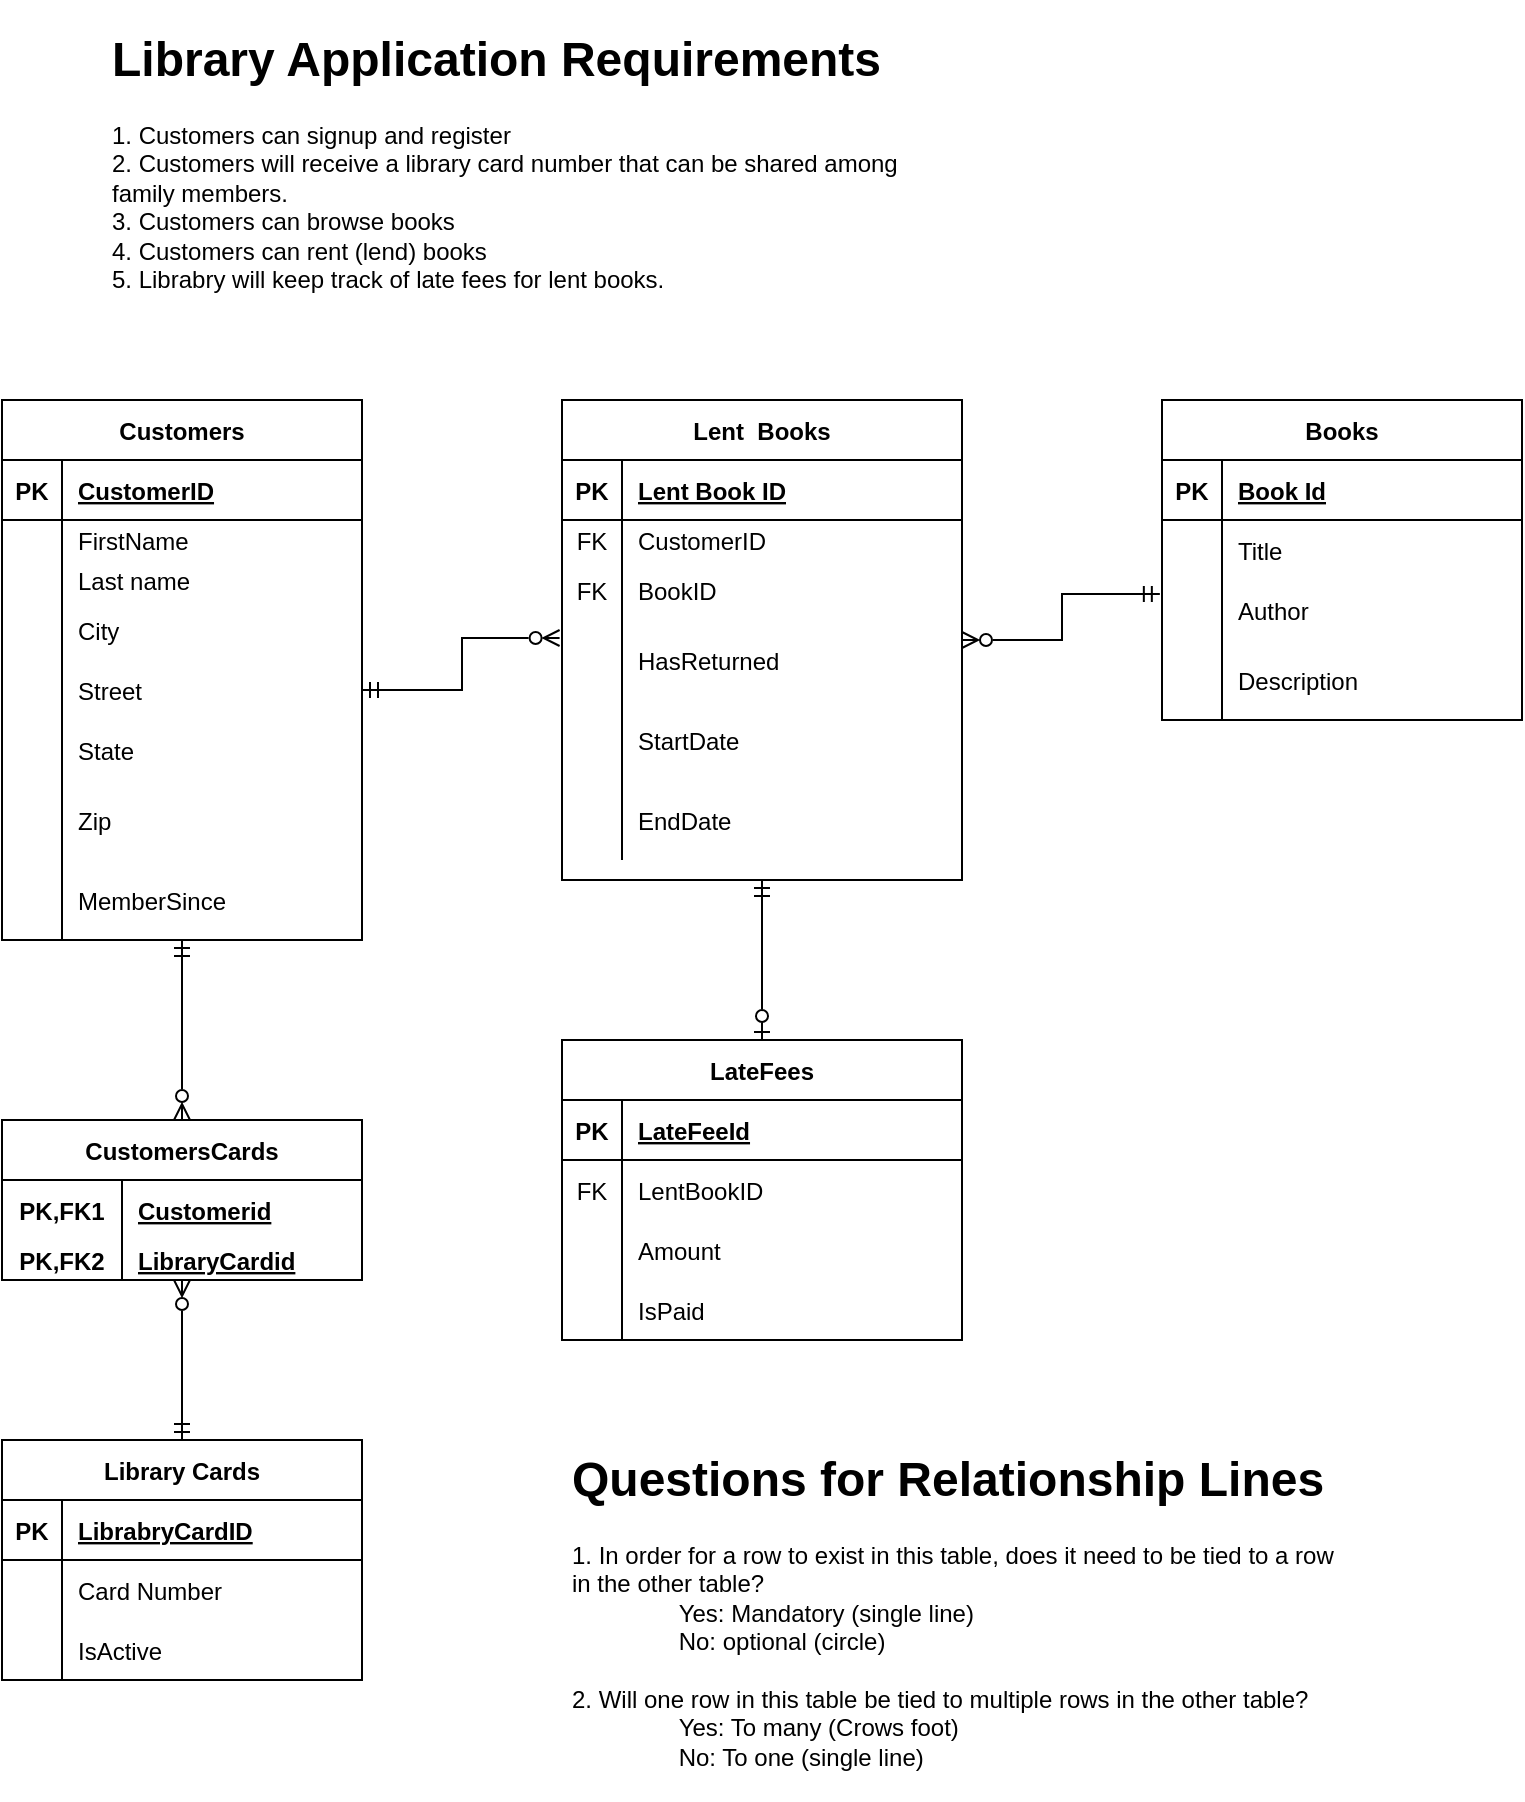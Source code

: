 <mxfile version="20.4.0" type="device"><diagram id="Q2o5EkfF0NHbgXjk_Z0c" name="Page-1"><mxGraphModel dx="831" dy="1072" grid="1" gridSize="10" guides="1" tooltips="1" connect="1" arrows="1" fold="1" page="1" pageScale="1" pageWidth="850" pageHeight="1100" math="0" shadow="0"><root><mxCell id="0"/><mxCell id="1" parent="0"/><mxCell id="Ob2yUjTgdIxJIHNdx3Nv-2" value="&lt;h1&gt;Library Application Requirements&lt;/h1&gt;&lt;div&gt;1. Customers can signup and register&lt;/div&gt;&lt;div&gt;2. Customers will receive a library card number that can be shared among family members.&lt;/div&gt;&lt;div&gt;3. Customers can browse books&lt;/div&gt;&lt;div&gt;4. Customers can rent (lend) books&lt;/div&gt;&lt;div&gt;5. Librabry will keep track of late fees for lent books.&amp;nbsp;&lt;/div&gt;&lt;div&gt;&lt;br&gt;&lt;/div&gt;" style="text;html=1;strokeColor=none;fillColor=none;spacing=5;spacingTop=-20;whiteSpace=wrap;overflow=hidden;rounded=0;" vertex="1" parent="1"><mxGeometry x="90" y="10" width="419" height="140" as="geometry"/></mxCell><mxCell id="Ob2yUjTgdIxJIHNdx3Nv-9" value="Customers" style="shape=table;startSize=30;container=1;collapsible=1;childLayout=tableLayout;fixedRows=1;rowLines=0;fontStyle=1;align=center;resizeLast=1;strokeWidth=1;perimeterSpacing=1;strokeColor=default;" vertex="1" parent="1"><mxGeometry x="40" y="200" width="180" height="270" as="geometry"/></mxCell><mxCell id="Ob2yUjTgdIxJIHNdx3Nv-10" value="" style="shape=tableRow;horizontal=0;startSize=0;swimlaneHead=0;swimlaneBody=0;fillColor=none;collapsible=0;dropTarget=0;points=[[0,0.5],[1,0.5]];portConstraint=eastwest;top=0;left=0;right=0;bottom=1;" vertex="1" parent="Ob2yUjTgdIxJIHNdx3Nv-9"><mxGeometry y="30" width="180" height="30" as="geometry"/></mxCell><mxCell id="Ob2yUjTgdIxJIHNdx3Nv-11" value="PK" style="shape=partialRectangle;connectable=0;fillColor=none;top=0;left=0;bottom=0;right=0;fontStyle=1;overflow=hidden;" vertex="1" parent="Ob2yUjTgdIxJIHNdx3Nv-10"><mxGeometry width="30" height="30" as="geometry"><mxRectangle width="30" height="30" as="alternateBounds"/></mxGeometry></mxCell><mxCell id="Ob2yUjTgdIxJIHNdx3Nv-12" value="CustomerID" style="shape=partialRectangle;connectable=0;fillColor=none;top=0;left=0;bottom=0;right=0;align=left;spacingLeft=6;fontStyle=5;overflow=hidden;" vertex="1" parent="Ob2yUjTgdIxJIHNdx3Nv-10"><mxGeometry x="30" width="150" height="30" as="geometry"><mxRectangle width="150" height="30" as="alternateBounds"/></mxGeometry></mxCell><mxCell id="Ob2yUjTgdIxJIHNdx3Nv-13" value="" style="shape=tableRow;horizontal=0;startSize=0;swimlaneHead=0;swimlaneBody=0;fillColor=none;collapsible=0;dropTarget=0;points=[[0,0.5],[1,0.5]];portConstraint=eastwest;top=0;left=0;right=0;bottom=0;" vertex="1" parent="Ob2yUjTgdIxJIHNdx3Nv-9"><mxGeometry y="60" width="180" height="20" as="geometry"/></mxCell><mxCell id="Ob2yUjTgdIxJIHNdx3Nv-14" value="" style="shape=partialRectangle;connectable=0;fillColor=none;top=0;left=0;bottom=0;right=0;editable=1;overflow=hidden;" vertex="1" parent="Ob2yUjTgdIxJIHNdx3Nv-13"><mxGeometry width="30" height="20" as="geometry"><mxRectangle width="30" height="20" as="alternateBounds"/></mxGeometry></mxCell><mxCell id="Ob2yUjTgdIxJIHNdx3Nv-15" value="FirstName" style="shape=partialRectangle;connectable=0;fillColor=none;top=0;left=0;bottom=0;right=0;align=left;spacingLeft=6;overflow=hidden;" vertex="1" parent="Ob2yUjTgdIxJIHNdx3Nv-13"><mxGeometry x="30" width="150" height="20" as="geometry"><mxRectangle width="150" height="20" as="alternateBounds"/></mxGeometry></mxCell><mxCell id="Ob2yUjTgdIxJIHNdx3Nv-16" value="" style="shape=tableRow;horizontal=0;startSize=0;swimlaneHead=0;swimlaneBody=0;fillColor=none;collapsible=0;dropTarget=0;points=[[0,0.5],[1,0.5]];portConstraint=eastwest;top=0;left=0;right=0;bottom=0;" vertex="1" parent="Ob2yUjTgdIxJIHNdx3Nv-9"><mxGeometry y="80" width="180" height="20" as="geometry"/></mxCell><mxCell id="Ob2yUjTgdIxJIHNdx3Nv-17" value="" style="shape=partialRectangle;connectable=0;fillColor=none;top=0;left=0;bottom=0;right=0;editable=1;overflow=hidden;" vertex="1" parent="Ob2yUjTgdIxJIHNdx3Nv-16"><mxGeometry width="30" height="20" as="geometry"><mxRectangle width="30" height="20" as="alternateBounds"/></mxGeometry></mxCell><mxCell id="Ob2yUjTgdIxJIHNdx3Nv-18" value="Last name" style="shape=partialRectangle;connectable=0;fillColor=none;top=0;left=0;bottom=0;right=0;align=left;spacingLeft=6;overflow=hidden;" vertex="1" parent="Ob2yUjTgdIxJIHNdx3Nv-16"><mxGeometry x="30" width="150" height="20" as="geometry"><mxRectangle width="150" height="20" as="alternateBounds"/></mxGeometry></mxCell><mxCell id="Ob2yUjTgdIxJIHNdx3Nv-19" value="" style="shape=tableRow;horizontal=0;startSize=0;swimlaneHead=0;swimlaneBody=0;fillColor=none;collapsible=0;dropTarget=0;points=[[0,0.5],[1,0.5]];portConstraint=eastwest;top=0;left=0;right=0;bottom=0;" vertex="1" parent="Ob2yUjTgdIxJIHNdx3Nv-9"><mxGeometry y="100" width="180" height="30" as="geometry"/></mxCell><mxCell id="Ob2yUjTgdIxJIHNdx3Nv-20" value="" style="shape=partialRectangle;connectable=0;fillColor=none;top=0;left=0;bottom=0;right=0;editable=1;overflow=hidden;" vertex="1" parent="Ob2yUjTgdIxJIHNdx3Nv-19"><mxGeometry width="30" height="30" as="geometry"><mxRectangle width="30" height="30" as="alternateBounds"/></mxGeometry></mxCell><mxCell id="Ob2yUjTgdIxJIHNdx3Nv-21" value="City" style="shape=partialRectangle;connectable=0;fillColor=none;top=0;left=0;bottom=0;right=0;align=left;spacingLeft=6;overflow=hidden;" vertex="1" parent="Ob2yUjTgdIxJIHNdx3Nv-19"><mxGeometry x="30" width="150" height="30" as="geometry"><mxRectangle width="150" height="30" as="alternateBounds"/></mxGeometry></mxCell><mxCell id="Ob2yUjTgdIxJIHNdx3Nv-22" value="" style="shape=tableRow;horizontal=0;startSize=0;swimlaneHead=0;swimlaneBody=0;fillColor=none;collapsible=0;dropTarget=0;points=[[0,0.5],[1,0.5]];portConstraint=eastwest;top=0;left=0;right=0;bottom=0;" vertex="1" parent="Ob2yUjTgdIxJIHNdx3Nv-9"><mxGeometry y="130" width="180" height="30" as="geometry"/></mxCell><mxCell id="Ob2yUjTgdIxJIHNdx3Nv-23" value="" style="shape=partialRectangle;connectable=0;fillColor=none;top=0;left=0;bottom=0;right=0;editable=1;overflow=hidden;" vertex="1" parent="Ob2yUjTgdIxJIHNdx3Nv-22"><mxGeometry width="30" height="30" as="geometry"><mxRectangle width="30" height="30" as="alternateBounds"/></mxGeometry></mxCell><mxCell id="Ob2yUjTgdIxJIHNdx3Nv-24" value="Street" style="shape=partialRectangle;connectable=0;fillColor=none;top=0;left=0;bottom=0;right=0;align=left;spacingLeft=6;overflow=hidden;" vertex="1" parent="Ob2yUjTgdIxJIHNdx3Nv-22"><mxGeometry x="30" width="150" height="30" as="geometry"><mxRectangle width="150" height="30" as="alternateBounds"/></mxGeometry></mxCell><mxCell id="Ob2yUjTgdIxJIHNdx3Nv-25" value="" style="shape=tableRow;horizontal=0;startSize=0;swimlaneHead=0;swimlaneBody=0;fillColor=none;collapsible=0;dropTarget=0;points=[[0,0.5],[1,0.5]];portConstraint=eastwest;top=0;left=0;right=0;bottom=0;" vertex="1" parent="Ob2yUjTgdIxJIHNdx3Nv-9"><mxGeometry y="160" width="180" height="30" as="geometry"/></mxCell><mxCell id="Ob2yUjTgdIxJIHNdx3Nv-26" value="" style="shape=partialRectangle;connectable=0;fillColor=none;top=0;left=0;bottom=0;right=0;editable=1;overflow=hidden;" vertex="1" parent="Ob2yUjTgdIxJIHNdx3Nv-25"><mxGeometry width="30" height="30" as="geometry"><mxRectangle width="30" height="30" as="alternateBounds"/></mxGeometry></mxCell><mxCell id="Ob2yUjTgdIxJIHNdx3Nv-27" value="State" style="shape=partialRectangle;connectable=0;fillColor=none;top=0;left=0;bottom=0;right=0;align=left;spacingLeft=6;overflow=hidden;" vertex="1" parent="Ob2yUjTgdIxJIHNdx3Nv-25"><mxGeometry x="30" width="150" height="30" as="geometry"><mxRectangle width="150" height="30" as="alternateBounds"/></mxGeometry></mxCell><mxCell id="Ob2yUjTgdIxJIHNdx3Nv-28" value="" style="shape=tableRow;horizontal=0;startSize=0;swimlaneHead=0;swimlaneBody=0;fillColor=none;collapsible=0;dropTarget=0;points=[[0,0.5],[1,0.5]];portConstraint=eastwest;top=0;left=0;right=0;bottom=0;" vertex="1" parent="Ob2yUjTgdIxJIHNdx3Nv-9"><mxGeometry y="190" width="180" height="40" as="geometry"/></mxCell><mxCell id="Ob2yUjTgdIxJIHNdx3Nv-29" value="" style="shape=partialRectangle;connectable=0;fillColor=none;top=0;left=0;bottom=0;right=0;editable=1;overflow=hidden;" vertex="1" parent="Ob2yUjTgdIxJIHNdx3Nv-28"><mxGeometry width="30" height="40" as="geometry"><mxRectangle width="30" height="40" as="alternateBounds"/></mxGeometry></mxCell><mxCell id="Ob2yUjTgdIxJIHNdx3Nv-30" value="Zip" style="shape=partialRectangle;connectable=0;fillColor=none;top=0;left=0;bottom=0;right=0;align=left;spacingLeft=6;overflow=hidden;" vertex="1" parent="Ob2yUjTgdIxJIHNdx3Nv-28"><mxGeometry x="30" width="150" height="40" as="geometry"><mxRectangle width="150" height="40" as="alternateBounds"/></mxGeometry></mxCell><mxCell id="Ob2yUjTgdIxJIHNdx3Nv-31" value="" style="shape=tableRow;horizontal=0;startSize=0;swimlaneHead=0;swimlaneBody=0;fillColor=none;collapsible=0;dropTarget=0;points=[[0,0.5],[1,0.5]];portConstraint=eastwest;top=0;left=0;right=0;bottom=0;" vertex="1" parent="Ob2yUjTgdIxJIHNdx3Nv-9"><mxGeometry y="230" width="180" height="40" as="geometry"/></mxCell><mxCell id="Ob2yUjTgdIxJIHNdx3Nv-32" value="" style="shape=partialRectangle;connectable=0;fillColor=none;top=0;left=0;bottom=0;right=0;editable=1;overflow=hidden;" vertex="1" parent="Ob2yUjTgdIxJIHNdx3Nv-31"><mxGeometry width="30" height="40" as="geometry"><mxRectangle width="30" height="40" as="alternateBounds"/></mxGeometry></mxCell><mxCell id="Ob2yUjTgdIxJIHNdx3Nv-33" value="MemberSince" style="shape=partialRectangle;connectable=0;fillColor=none;top=0;left=0;bottom=0;right=0;align=left;spacingLeft=6;overflow=hidden;" vertex="1" parent="Ob2yUjTgdIxJIHNdx3Nv-31"><mxGeometry x="30" width="150" height="40" as="geometry"><mxRectangle width="150" height="40" as="alternateBounds"/></mxGeometry></mxCell><mxCell id="Ob2yUjTgdIxJIHNdx3Nv-34" value="Library Cards" style="shape=table;startSize=30;container=1;collapsible=1;childLayout=tableLayout;fixedRows=1;rowLines=0;fontStyle=1;align=center;resizeLast=1;" vertex="1" parent="1"><mxGeometry x="40" y="720" width="180" height="120" as="geometry"/></mxCell><mxCell id="Ob2yUjTgdIxJIHNdx3Nv-35" value="" style="shape=tableRow;horizontal=0;startSize=0;swimlaneHead=0;swimlaneBody=0;fillColor=none;collapsible=0;dropTarget=0;points=[[0,0.5],[1,0.5]];portConstraint=eastwest;top=0;left=0;right=0;bottom=1;" vertex="1" parent="Ob2yUjTgdIxJIHNdx3Nv-34"><mxGeometry y="30" width="180" height="30" as="geometry"/></mxCell><mxCell id="Ob2yUjTgdIxJIHNdx3Nv-36" value="PK" style="shape=partialRectangle;connectable=0;fillColor=none;top=0;left=0;bottom=0;right=0;fontStyle=1;overflow=hidden;" vertex="1" parent="Ob2yUjTgdIxJIHNdx3Nv-35"><mxGeometry width="30" height="30" as="geometry"><mxRectangle width="30" height="30" as="alternateBounds"/></mxGeometry></mxCell><mxCell id="Ob2yUjTgdIxJIHNdx3Nv-37" value="LibrabryCardID" style="shape=partialRectangle;connectable=0;fillColor=none;top=0;left=0;bottom=0;right=0;align=left;spacingLeft=6;fontStyle=5;overflow=hidden;" vertex="1" parent="Ob2yUjTgdIxJIHNdx3Nv-35"><mxGeometry x="30" width="150" height="30" as="geometry"><mxRectangle width="150" height="30" as="alternateBounds"/></mxGeometry></mxCell><mxCell id="Ob2yUjTgdIxJIHNdx3Nv-38" value="" style="shape=tableRow;horizontal=0;startSize=0;swimlaneHead=0;swimlaneBody=0;fillColor=none;collapsible=0;dropTarget=0;points=[[0,0.5],[1,0.5]];portConstraint=eastwest;top=0;left=0;right=0;bottom=0;" vertex="1" parent="Ob2yUjTgdIxJIHNdx3Nv-34"><mxGeometry y="60" width="180" height="30" as="geometry"/></mxCell><mxCell id="Ob2yUjTgdIxJIHNdx3Nv-39" value="" style="shape=partialRectangle;connectable=0;fillColor=none;top=0;left=0;bottom=0;right=0;editable=1;overflow=hidden;" vertex="1" parent="Ob2yUjTgdIxJIHNdx3Nv-38"><mxGeometry width="30" height="30" as="geometry"><mxRectangle width="30" height="30" as="alternateBounds"/></mxGeometry></mxCell><mxCell id="Ob2yUjTgdIxJIHNdx3Nv-40" value="Card Number" style="shape=partialRectangle;connectable=0;fillColor=none;top=0;left=0;bottom=0;right=0;align=left;spacingLeft=6;overflow=hidden;" vertex="1" parent="Ob2yUjTgdIxJIHNdx3Nv-38"><mxGeometry x="30" width="150" height="30" as="geometry"><mxRectangle width="150" height="30" as="alternateBounds"/></mxGeometry></mxCell><mxCell id="Ob2yUjTgdIxJIHNdx3Nv-41" value="" style="shape=tableRow;horizontal=0;startSize=0;swimlaneHead=0;swimlaneBody=0;fillColor=none;collapsible=0;dropTarget=0;points=[[0,0.5],[1,0.5]];portConstraint=eastwest;top=0;left=0;right=0;bottom=0;" vertex="1" parent="Ob2yUjTgdIxJIHNdx3Nv-34"><mxGeometry y="90" width="180" height="30" as="geometry"/></mxCell><mxCell id="Ob2yUjTgdIxJIHNdx3Nv-42" value="" style="shape=partialRectangle;connectable=0;fillColor=none;top=0;left=0;bottom=0;right=0;editable=1;overflow=hidden;" vertex="1" parent="Ob2yUjTgdIxJIHNdx3Nv-41"><mxGeometry width="30" height="30" as="geometry"><mxRectangle width="30" height="30" as="alternateBounds"/></mxGeometry></mxCell><mxCell id="Ob2yUjTgdIxJIHNdx3Nv-43" value="IsActive" style="shape=partialRectangle;connectable=0;fillColor=none;top=0;left=0;bottom=0;right=0;align=left;spacingLeft=6;overflow=hidden;" vertex="1" parent="Ob2yUjTgdIxJIHNdx3Nv-41"><mxGeometry x="30" width="150" height="30" as="geometry"><mxRectangle width="150" height="30" as="alternateBounds"/></mxGeometry></mxCell><mxCell id="Ob2yUjTgdIxJIHNdx3Nv-47" value="CustomersCards" style="shape=table;startSize=30;container=1;collapsible=1;childLayout=tableLayout;fixedRows=1;rowLines=0;fontStyle=1;align=center;resizeLast=1;" vertex="1" parent="1"><mxGeometry x="40" y="560" width="180" height="80" as="geometry"/></mxCell><mxCell id="Ob2yUjTgdIxJIHNdx3Nv-48" value="" style="shape=tableRow;horizontal=0;startSize=0;swimlaneHead=0;swimlaneBody=0;fillColor=none;collapsible=0;dropTarget=0;points=[[0,0.5],[1,0.5]];portConstraint=eastwest;top=0;left=0;right=0;bottom=0;" vertex="1" parent="Ob2yUjTgdIxJIHNdx3Nv-47"><mxGeometry y="30" width="180" height="30" as="geometry"/></mxCell><mxCell id="Ob2yUjTgdIxJIHNdx3Nv-49" value="PK,FK1" style="shape=partialRectangle;connectable=0;fillColor=none;top=0;left=0;bottom=0;right=0;fontStyle=1;overflow=hidden;" vertex="1" parent="Ob2yUjTgdIxJIHNdx3Nv-48"><mxGeometry width="60" height="30" as="geometry"><mxRectangle width="60" height="30" as="alternateBounds"/></mxGeometry></mxCell><mxCell id="Ob2yUjTgdIxJIHNdx3Nv-50" value="Customerid" style="shape=partialRectangle;connectable=0;fillColor=none;top=0;left=0;bottom=0;right=0;align=left;spacingLeft=6;fontStyle=5;overflow=hidden;" vertex="1" parent="Ob2yUjTgdIxJIHNdx3Nv-48"><mxGeometry x="60" width="120" height="30" as="geometry"><mxRectangle width="120" height="30" as="alternateBounds"/></mxGeometry></mxCell><mxCell id="Ob2yUjTgdIxJIHNdx3Nv-51" value="" style="shape=tableRow;horizontal=0;startSize=0;swimlaneHead=0;swimlaneBody=0;fillColor=none;collapsible=0;dropTarget=0;points=[[0,0.5],[1,0.5]];portConstraint=eastwest;top=0;left=0;right=0;bottom=1;" vertex="1" parent="Ob2yUjTgdIxJIHNdx3Nv-47"><mxGeometry y="60" width="180" height="20" as="geometry"/></mxCell><mxCell id="Ob2yUjTgdIxJIHNdx3Nv-52" value="PK,FK2" style="shape=partialRectangle;connectable=0;fillColor=none;top=0;left=0;bottom=0;right=0;fontStyle=1;overflow=hidden;" vertex="1" parent="Ob2yUjTgdIxJIHNdx3Nv-51"><mxGeometry width="60" height="20" as="geometry"><mxRectangle width="60" height="20" as="alternateBounds"/></mxGeometry></mxCell><mxCell id="Ob2yUjTgdIxJIHNdx3Nv-53" value="LibraryCardid" style="shape=partialRectangle;connectable=0;fillColor=none;top=0;left=0;bottom=0;right=0;align=left;spacingLeft=6;fontStyle=5;overflow=hidden;" vertex="1" parent="Ob2yUjTgdIxJIHNdx3Nv-51"><mxGeometry x="60" width="120" height="20" as="geometry"><mxRectangle width="120" height="20" as="alternateBounds"/></mxGeometry></mxCell><mxCell id="Ob2yUjTgdIxJIHNdx3Nv-60" value="&lt;h1&gt;Questions for Relationship Lines&lt;/h1&gt;&lt;div&gt;1. In order for a row to exist in this table, does it need to be tied to a row in the other table?&lt;/div&gt;&lt;div&gt;&lt;span style=&quot;white-space: pre;&quot;&gt;&#9;&lt;/span&gt;&lt;span style=&quot;white-space: pre;&quot;&gt;&#9;&lt;/span&gt;Yes: Mandatory (single line)&lt;br&gt;&lt;/div&gt;&lt;div&gt;&lt;span style=&quot;white-space: pre;&quot;&gt;&#9;&lt;/span&gt;&lt;span style=&quot;white-space: pre;&quot;&gt;&#9;&lt;/span&gt;No: optional (circle)&lt;br&gt;&lt;/div&gt;&lt;div&gt;&lt;br&gt;&lt;/div&gt;&lt;div&gt;2. Will one row in this table be tied to multiple rows in the other table?&amp;nbsp;&lt;/div&gt;&lt;div&gt;&lt;span style=&quot;white-space: pre;&quot;&gt;&#9;&lt;/span&gt;&lt;span style=&quot;white-space: pre;&quot;&gt;&#9;&lt;/span&gt;Yes: To many (Crows foot)&lt;br&gt;&lt;/div&gt;&lt;div&gt;&lt;span style=&quot;white-space: pre;&quot;&gt;&#9;&lt;/span&gt;&lt;span style=&quot;white-space: pre;&quot;&gt;&#9;&lt;/span&gt;No: To one (single line)&lt;br&gt;&lt;/div&gt;" style="text;html=1;strokeColor=none;fillColor=none;spacing=5;spacingTop=-20;whiteSpace=wrap;overflow=hidden;rounded=0;" vertex="1" parent="1"><mxGeometry x="320" y="720" width="390" height="180" as="geometry"/></mxCell><mxCell id="Ob2yUjTgdIxJIHNdx3Nv-72" value="" style="endArrow=ERzeroToMany;html=1;rounded=0;entryX=0.5;entryY=0;entryDx=0;entryDy=0;endFill=0;startArrow=ERmandOne;startFill=0;" edge="1" parent="1" source="Ob2yUjTgdIxJIHNdx3Nv-31" target="Ob2yUjTgdIxJIHNdx3Nv-47"><mxGeometry relative="1" as="geometry"><mxPoint x="80" y="500" as="sourcePoint"/><mxPoint x="240" y="500" as="targetPoint"/></mxGeometry></mxCell><mxCell id="Ob2yUjTgdIxJIHNdx3Nv-75" value="" style="endArrow=ERmandOne;html=1;rounded=0;entryX=0.5;entryY=0;entryDx=0;entryDy=0;endFill=0;startArrow=ERzeroToMany;startFill=0;" edge="1" parent="1" source="Ob2yUjTgdIxJIHNdx3Nv-51" target="Ob2yUjTgdIxJIHNdx3Nv-34"><mxGeometry relative="1" as="geometry"><mxPoint x="130" y="650" as="sourcePoint"/><mxPoint x="130" y="740" as="targetPoint"/></mxGeometry></mxCell><mxCell id="Ob2yUjTgdIxJIHNdx3Nv-76" value="Books" style="shape=table;startSize=30;container=1;collapsible=1;childLayout=tableLayout;fixedRows=1;rowLines=0;fontStyle=1;align=center;resizeLast=1;strokeColor=default;strokeWidth=1;" vertex="1" parent="1"><mxGeometry x="620" y="200" width="180" height="160" as="geometry"/></mxCell><mxCell id="Ob2yUjTgdIxJIHNdx3Nv-77" value="" style="shape=tableRow;horizontal=0;startSize=0;swimlaneHead=0;swimlaneBody=0;fillColor=none;collapsible=0;dropTarget=0;points=[[0,0.5],[1,0.5]];portConstraint=eastwest;top=0;left=0;right=0;bottom=1;strokeColor=default;strokeWidth=1;" vertex="1" parent="Ob2yUjTgdIxJIHNdx3Nv-76"><mxGeometry y="30" width="180" height="30" as="geometry"/></mxCell><mxCell id="Ob2yUjTgdIxJIHNdx3Nv-78" value="PK" style="shape=partialRectangle;connectable=0;fillColor=none;top=0;left=0;bottom=0;right=0;fontStyle=1;overflow=hidden;strokeColor=default;strokeWidth=1;" vertex="1" parent="Ob2yUjTgdIxJIHNdx3Nv-77"><mxGeometry width="30" height="30" as="geometry"><mxRectangle width="30" height="30" as="alternateBounds"/></mxGeometry></mxCell><mxCell id="Ob2yUjTgdIxJIHNdx3Nv-79" value="Book Id" style="shape=partialRectangle;connectable=0;fillColor=none;top=0;left=0;bottom=0;right=0;align=left;spacingLeft=6;fontStyle=5;overflow=hidden;strokeColor=default;strokeWidth=1;" vertex="1" parent="Ob2yUjTgdIxJIHNdx3Nv-77"><mxGeometry x="30" width="150" height="30" as="geometry"><mxRectangle width="150" height="30" as="alternateBounds"/></mxGeometry></mxCell><mxCell id="Ob2yUjTgdIxJIHNdx3Nv-80" value="" style="shape=tableRow;horizontal=0;startSize=0;swimlaneHead=0;swimlaneBody=0;fillColor=none;collapsible=0;dropTarget=0;points=[[0,0.5],[1,0.5]];portConstraint=eastwest;top=0;left=0;right=0;bottom=0;strokeColor=default;strokeWidth=1;" vertex="1" parent="Ob2yUjTgdIxJIHNdx3Nv-76"><mxGeometry y="60" width="180" height="30" as="geometry"/></mxCell><mxCell id="Ob2yUjTgdIxJIHNdx3Nv-81" value="" style="shape=partialRectangle;connectable=0;fillColor=none;top=0;left=0;bottom=0;right=0;editable=1;overflow=hidden;strokeColor=default;strokeWidth=1;" vertex="1" parent="Ob2yUjTgdIxJIHNdx3Nv-80"><mxGeometry width="30" height="30" as="geometry"><mxRectangle width="30" height="30" as="alternateBounds"/></mxGeometry></mxCell><mxCell id="Ob2yUjTgdIxJIHNdx3Nv-82" value="Title" style="shape=partialRectangle;connectable=0;fillColor=none;top=0;left=0;bottom=0;right=0;align=left;spacingLeft=6;overflow=hidden;strokeColor=default;strokeWidth=1;" vertex="1" parent="Ob2yUjTgdIxJIHNdx3Nv-80"><mxGeometry x="30" width="150" height="30" as="geometry"><mxRectangle width="150" height="30" as="alternateBounds"/></mxGeometry></mxCell><mxCell id="Ob2yUjTgdIxJIHNdx3Nv-83" value="" style="shape=tableRow;horizontal=0;startSize=0;swimlaneHead=0;swimlaneBody=0;fillColor=none;collapsible=0;dropTarget=0;points=[[0,0.5],[1,0.5]];portConstraint=eastwest;top=0;left=0;right=0;bottom=0;strokeColor=default;strokeWidth=1;" vertex="1" parent="Ob2yUjTgdIxJIHNdx3Nv-76"><mxGeometry y="90" width="180" height="30" as="geometry"/></mxCell><mxCell id="Ob2yUjTgdIxJIHNdx3Nv-84" value="" style="shape=partialRectangle;connectable=0;fillColor=none;top=0;left=0;bottom=0;right=0;editable=1;overflow=hidden;strokeColor=default;strokeWidth=1;" vertex="1" parent="Ob2yUjTgdIxJIHNdx3Nv-83"><mxGeometry width="30" height="30" as="geometry"><mxRectangle width="30" height="30" as="alternateBounds"/></mxGeometry></mxCell><mxCell id="Ob2yUjTgdIxJIHNdx3Nv-85" value="Author" style="shape=partialRectangle;connectable=0;fillColor=none;top=0;left=0;bottom=0;right=0;align=left;spacingLeft=6;overflow=hidden;strokeColor=default;strokeWidth=1;" vertex="1" parent="Ob2yUjTgdIxJIHNdx3Nv-83"><mxGeometry x="30" width="150" height="30" as="geometry"><mxRectangle width="150" height="30" as="alternateBounds"/></mxGeometry></mxCell><mxCell id="Ob2yUjTgdIxJIHNdx3Nv-86" value="" style="shape=tableRow;horizontal=0;startSize=0;swimlaneHead=0;swimlaneBody=0;fillColor=none;collapsible=0;dropTarget=0;points=[[0,0.5],[1,0.5]];portConstraint=eastwest;top=0;left=0;right=0;bottom=0;strokeColor=default;strokeWidth=1;" vertex="1" parent="Ob2yUjTgdIxJIHNdx3Nv-76"><mxGeometry y="120" width="180" height="40" as="geometry"/></mxCell><mxCell id="Ob2yUjTgdIxJIHNdx3Nv-87" value="" style="shape=partialRectangle;connectable=0;fillColor=none;top=0;left=0;bottom=0;right=0;editable=1;overflow=hidden;strokeColor=default;strokeWidth=1;" vertex="1" parent="Ob2yUjTgdIxJIHNdx3Nv-86"><mxGeometry width="30" height="40" as="geometry"><mxRectangle width="30" height="40" as="alternateBounds"/></mxGeometry></mxCell><mxCell id="Ob2yUjTgdIxJIHNdx3Nv-88" value="Description" style="shape=partialRectangle;connectable=0;fillColor=none;top=0;left=0;bottom=0;right=0;align=left;spacingLeft=6;overflow=hidden;strokeColor=default;strokeWidth=1;" vertex="1" parent="Ob2yUjTgdIxJIHNdx3Nv-86"><mxGeometry x="30" width="150" height="40" as="geometry"><mxRectangle width="150" height="40" as="alternateBounds"/></mxGeometry></mxCell><mxCell id="Ob2yUjTgdIxJIHNdx3Nv-112" style="edgeStyle=orthogonalEdgeStyle;rounded=0;orthogonalLoop=1;jettySize=auto;html=1;entryX=-0.006;entryY=0.233;entryDx=0;entryDy=0;entryPerimeter=0;startArrow=ERzeroToMany;startFill=0;endArrow=ERmandOne;endFill=0;" edge="1" parent="1" source="Ob2yUjTgdIxJIHNdx3Nv-89" target="Ob2yUjTgdIxJIHNdx3Nv-83"><mxGeometry relative="1" as="geometry"/></mxCell><mxCell id="Ob2yUjTgdIxJIHNdx3Nv-127" style="edgeStyle=orthogonalEdgeStyle;rounded=0;orthogonalLoop=1;jettySize=auto;html=1;entryX=0.5;entryY=0;entryDx=0;entryDy=0;startArrow=ERmandOne;startFill=0;endArrow=ERzeroToOne;endFill=0;" edge="1" parent="1" source="Ob2yUjTgdIxJIHNdx3Nv-89" target="Ob2yUjTgdIxJIHNdx3Nv-114"><mxGeometry relative="1" as="geometry"/></mxCell><mxCell id="Ob2yUjTgdIxJIHNdx3Nv-89" value="Lent  Books" style="shape=table;startSize=30;container=1;collapsible=1;childLayout=tableLayout;fixedRows=1;rowLines=0;fontStyle=1;align=center;resizeLast=1;strokeColor=default;strokeWidth=1;" vertex="1" parent="1"><mxGeometry x="320" y="200" width="200" height="240" as="geometry"/></mxCell><mxCell id="Ob2yUjTgdIxJIHNdx3Nv-90" value="" style="shape=tableRow;horizontal=0;startSize=0;swimlaneHead=0;swimlaneBody=0;fillColor=none;collapsible=0;dropTarget=0;points=[[0,0.5],[1,0.5]];portConstraint=eastwest;top=0;left=0;right=0;bottom=1;strokeColor=default;strokeWidth=1;" vertex="1" parent="Ob2yUjTgdIxJIHNdx3Nv-89"><mxGeometry y="30" width="200" height="30" as="geometry"/></mxCell><mxCell id="Ob2yUjTgdIxJIHNdx3Nv-91" value="PK" style="shape=partialRectangle;connectable=0;fillColor=none;top=0;left=0;bottom=0;right=0;fontStyle=1;overflow=hidden;strokeColor=default;strokeWidth=1;" vertex="1" parent="Ob2yUjTgdIxJIHNdx3Nv-90"><mxGeometry width="30" height="30" as="geometry"><mxRectangle width="30" height="30" as="alternateBounds"/></mxGeometry></mxCell><mxCell id="Ob2yUjTgdIxJIHNdx3Nv-92" value="Lent Book ID" style="shape=partialRectangle;connectable=0;fillColor=none;top=0;left=0;bottom=0;right=0;align=left;spacingLeft=6;fontStyle=5;overflow=hidden;strokeColor=default;strokeWidth=1;" vertex="1" parent="Ob2yUjTgdIxJIHNdx3Nv-90"><mxGeometry x="30" width="170" height="30" as="geometry"><mxRectangle width="170" height="30" as="alternateBounds"/></mxGeometry></mxCell><mxCell id="Ob2yUjTgdIxJIHNdx3Nv-93" value="" style="shape=tableRow;horizontal=0;startSize=0;swimlaneHead=0;swimlaneBody=0;fillColor=none;collapsible=0;dropTarget=0;points=[[0,0.5],[1,0.5]];portConstraint=eastwest;top=0;left=0;right=0;bottom=0;strokeColor=default;strokeWidth=1;" vertex="1" parent="Ob2yUjTgdIxJIHNdx3Nv-89"><mxGeometry y="60" width="200" height="20" as="geometry"/></mxCell><mxCell id="Ob2yUjTgdIxJIHNdx3Nv-94" value="FK" style="shape=partialRectangle;connectable=0;fillColor=none;top=0;left=0;bottom=0;right=0;editable=1;overflow=hidden;strokeColor=default;strokeWidth=1;" vertex="1" parent="Ob2yUjTgdIxJIHNdx3Nv-93"><mxGeometry width="30" height="20" as="geometry"><mxRectangle width="30" height="20" as="alternateBounds"/></mxGeometry></mxCell><mxCell id="Ob2yUjTgdIxJIHNdx3Nv-95" value="CustomerID" style="shape=partialRectangle;connectable=0;fillColor=none;top=0;left=0;bottom=0;right=0;align=left;spacingLeft=6;overflow=hidden;strokeColor=default;strokeWidth=1;" vertex="1" parent="Ob2yUjTgdIxJIHNdx3Nv-93"><mxGeometry x="30" width="170" height="20" as="geometry"><mxRectangle width="170" height="20" as="alternateBounds"/></mxGeometry></mxCell><mxCell id="Ob2yUjTgdIxJIHNdx3Nv-96" value="" style="shape=tableRow;horizontal=0;startSize=0;swimlaneHead=0;swimlaneBody=0;fillColor=none;collapsible=0;dropTarget=0;points=[[0,0.5],[1,0.5]];portConstraint=eastwest;top=0;left=0;right=0;bottom=0;strokeColor=default;strokeWidth=1;" vertex="1" parent="Ob2yUjTgdIxJIHNdx3Nv-89"><mxGeometry y="80" width="200" height="30" as="geometry"/></mxCell><mxCell id="Ob2yUjTgdIxJIHNdx3Nv-97" value="FK" style="shape=partialRectangle;connectable=0;fillColor=none;top=0;left=0;bottom=0;right=0;editable=1;overflow=hidden;strokeColor=default;strokeWidth=1;" vertex="1" parent="Ob2yUjTgdIxJIHNdx3Nv-96"><mxGeometry width="30" height="30" as="geometry"><mxRectangle width="30" height="30" as="alternateBounds"/></mxGeometry></mxCell><mxCell id="Ob2yUjTgdIxJIHNdx3Nv-98" value="BookID" style="shape=partialRectangle;connectable=0;fillColor=none;top=0;left=0;bottom=0;right=0;align=left;spacingLeft=6;overflow=hidden;strokeColor=default;strokeWidth=1;" vertex="1" parent="Ob2yUjTgdIxJIHNdx3Nv-96"><mxGeometry x="30" width="170" height="30" as="geometry"><mxRectangle width="170" height="30" as="alternateBounds"/></mxGeometry></mxCell><mxCell id="Ob2yUjTgdIxJIHNdx3Nv-99" value="" style="shape=tableRow;horizontal=0;startSize=0;swimlaneHead=0;swimlaneBody=0;fillColor=none;collapsible=0;dropTarget=0;points=[[0,0.5],[1,0.5]];portConstraint=eastwest;top=0;left=0;right=0;bottom=0;strokeColor=default;strokeWidth=1;" vertex="1" parent="Ob2yUjTgdIxJIHNdx3Nv-89"><mxGeometry y="110" width="200" height="40" as="geometry"/></mxCell><mxCell id="Ob2yUjTgdIxJIHNdx3Nv-100" value="" style="shape=partialRectangle;connectable=0;fillColor=none;top=0;left=0;bottom=0;right=0;editable=1;overflow=hidden;strokeColor=default;strokeWidth=1;" vertex="1" parent="Ob2yUjTgdIxJIHNdx3Nv-99"><mxGeometry width="30" height="40" as="geometry"><mxRectangle width="30" height="40" as="alternateBounds"/></mxGeometry></mxCell><mxCell id="Ob2yUjTgdIxJIHNdx3Nv-101" value="HasReturned" style="shape=partialRectangle;connectable=0;fillColor=none;top=0;left=0;bottom=0;right=0;align=left;spacingLeft=6;overflow=hidden;strokeColor=default;strokeWidth=1;" vertex="1" parent="Ob2yUjTgdIxJIHNdx3Nv-99"><mxGeometry x="30" width="170" height="40" as="geometry"><mxRectangle width="170" height="40" as="alternateBounds"/></mxGeometry></mxCell><mxCell id="Ob2yUjTgdIxJIHNdx3Nv-103" value="" style="shape=tableRow;horizontal=0;startSize=0;swimlaneHead=0;swimlaneBody=0;fillColor=none;collapsible=0;dropTarget=0;points=[[0,0.5],[1,0.5]];portConstraint=eastwest;top=0;left=0;right=0;bottom=0;strokeColor=default;strokeWidth=1;" vertex="1" parent="Ob2yUjTgdIxJIHNdx3Nv-89"><mxGeometry y="150" width="200" height="40" as="geometry"/></mxCell><mxCell id="Ob2yUjTgdIxJIHNdx3Nv-104" value="" style="shape=partialRectangle;connectable=0;fillColor=none;top=0;left=0;bottom=0;right=0;editable=1;overflow=hidden;strokeColor=default;strokeWidth=1;" vertex="1" parent="Ob2yUjTgdIxJIHNdx3Nv-103"><mxGeometry width="30" height="40" as="geometry"><mxRectangle width="30" height="40" as="alternateBounds"/></mxGeometry></mxCell><mxCell id="Ob2yUjTgdIxJIHNdx3Nv-105" value="StartDate" style="shape=partialRectangle;connectable=0;fillColor=none;top=0;left=0;bottom=0;right=0;align=left;spacingLeft=6;overflow=hidden;strokeColor=default;strokeWidth=1;" vertex="1" parent="Ob2yUjTgdIxJIHNdx3Nv-103"><mxGeometry x="30" width="170" height="40" as="geometry"><mxRectangle width="170" height="40" as="alternateBounds"/></mxGeometry></mxCell><mxCell id="Ob2yUjTgdIxJIHNdx3Nv-106" value="" style="shape=tableRow;horizontal=0;startSize=0;swimlaneHead=0;swimlaneBody=0;fillColor=none;collapsible=0;dropTarget=0;points=[[0,0.5],[1,0.5]];portConstraint=eastwest;top=0;left=0;right=0;bottom=0;strokeColor=default;strokeWidth=1;" vertex="1" parent="Ob2yUjTgdIxJIHNdx3Nv-89"><mxGeometry y="190" width="200" height="40" as="geometry"/></mxCell><mxCell id="Ob2yUjTgdIxJIHNdx3Nv-107" value="" style="shape=partialRectangle;connectable=0;fillColor=none;top=0;left=0;bottom=0;right=0;editable=1;overflow=hidden;strokeColor=default;strokeWidth=1;" vertex="1" parent="Ob2yUjTgdIxJIHNdx3Nv-106"><mxGeometry width="30" height="40" as="geometry"><mxRectangle width="30" height="40" as="alternateBounds"/></mxGeometry></mxCell><mxCell id="Ob2yUjTgdIxJIHNdx3Nv-108" value="EndDate" style="shape=partialRectangle;connectable=0;fillColor=none;top=0;left=0;bottom=0;right=0;align=left;spacingLeft=6;overflow=hidden;strokeColor=default;strokeWidth=1;" vertex="1" parent="Ob2yUjTgdIxJIHNdx3Nv-106"><mxGeometry x="30" width="170" height="40" as="geometry"><mxRectangle width="170" height="40" as="alternateBounds"/></mxGeometry></mxCell><mxCell id="Ob2yUjTgdIxJIHNdx3Nv-113" style="edgeStyle=orthogonalEdgeStyle;rounded=0;orthogonalLoop=1;jettySize=auto;html=1;exitX=1;exitY=0.5;exitDx=0;exitDy=0;entryX=-0.006;entryY=0.225;entryDx=0;entryDy=0;entryPerimeter=0;startArrow=ERmandOne;startFill=0;endArrow=ERzeroToMany;endFill=0;" edge="1" parent="1" source="Ob2yUjTgdIxJIHNdx3Nv-22" target="Ob2yUjTgdIxJIHNdx3Nv-99"><mxGeometry relative="1" as="geometry"/></mxCell><mxCell id="Ob2yUjTgdIxJIHNdx3Nv-114" value="LateFees" style="shape=table;startSize=30;container=1;collapsible=1;childLayout=tableLayout;fixedRows=1;rowLines=0;fontStyle=1;align=center;resizeLast=1;strokeColor=default;strokeWidth=1;" vertex="1" parent="1"><mxGeometry x="320" y="520" width="200" height="150" as="geometry"/></mxCell><mxCell id="Ob2yUjTgdIxJIHNdx3Nv-115" value="" style="shape=tableRow;horizontal=0;startSize=0;swimlaneHead=0;swimlaneBody=0;fillColor=none;collapsible=0;dropTarget=0;points=[[0,0.5],[1,0.5]];portConstraint=eastwest;top=0;left=0;right=0;bottom=1;strokeColor=default;strokeWidth=1;" vertex="1" parent="Ob2yUjTgdIxJIHNdx3Nv-114"><mxGeometry y="30" width="200" height="30" as="geometry"/></mxCell><mxCell id="Ob2yUjTgdIxJIHNdx3Nv-116" value="PK" style="shape=partialRectangle;connectable=0;fillColor=none;top=0;left=0;bottom=0;right=0;fontStyle=1;overflow=hidden;strokeColor=default;strokeWidth=1;" vertex="1" parent="Ob2yUjTgdIxJIHNdx3Nv-115"><mxGeometry width="30" height="30" as="geometry"><mxRectangle width="30" height="30" as="alternateBounds"/></mxGeometry></mxCell><mxCell id="Ob2yUjTgdIxJIHNdx3Nv-117" value="LateFeeId" style="shape=partialRectangle;connectable=0;fillColor=none;top=0;left=0;bottom=0;right=0;align=left;spacingLeft=6;fontStyle=5;overflow=hidden;strokeColor=default;strokeWidth=1;" vertex="1" parent="Ob2yUjTgdIxJIHNdx3Nv-115"><mxGeometry x="30" width="170" height="30" as="geometry"><mxRectangle width="170" height="30" as="alternateBounds"/></mxGeometry></mxCell><mxCell id="Ob2yUjTgdIxJIHNdx3Nv-118" value="" style="shape=tableRow;horizontal=0;startSize=0;swimlaneHead=0;swimlaneBody=0;fillColor=none;collapsible=0;dropTarget=0;points=[[0,0.5],[1,0.5]];portConstraint=eastwest;top=0;left=0;right=0;bottom=0;strokeColor=default;strokeWidth=1;" vertex="1" parent="Ob2yUjTgdIxJIHNdx3Nv-114"><mxGeometry y="60" width="200" height="30" as="geometry"/></mxCell><mxCell id="Ob2yUjTgdIxJIHNdx3Nv-119" value="FK" style="shape=partialRectangle;connectable=0;fillColor=none;top=0;left=0;bottom=0;right=0;editable=1;overflow=hidden;strokeColor=default;strokeWidth=1;" vertex="1" parent="Ob2yUjTgdIxJIHNdx3Nv-118"><mxGeometry width="30" height="30" as="geometry"><mxRectangle width="30" height="30" as="alternateBounds"/></mxGeometry></mxCell><mxCell id="Ob2yUjTgdIxJIHNdx3Nv-120" value="LentBookID" style="shape=partialRectangle;connectable=0;fillColor=none;top=0;left=0;bottom=0;right=0;align=left;spacingLeft=6;overflow=hidden;strokeColor=default;strokeWidth=1;" vertex="1" parent="Ob2yUjTgdIxJIHNdx3Nv-118"><mxGeometry x="30" width="170" height="30" as="geometry"><mxRectangle width="170" height="30" as="alternateBounds"/></mxGeometry></mxCell><mxCell id="Ob2yUjTgdIxJIHNdx3Nv-121" value="" style="shape=tableRow;horizontal=0;startSize=0;swimlaneHead=0;swimlaneBody=0;fillColor=none;collapsible=0;dropTarget=0;points=[[0,0.5],[1,0.5]];portConstraint=eastwest;top=0;left=0;right=0;bottom=0;strokeColor=default;strokeWidth=1;" vertex="1" parent="Ob2yUjTgdIxJIHNdx3Nv-114"><mxGeometry y="90" width="200" height="30" as="geometry"/></mxCell><mxCell id="Ob2yUjTgdIxJIHNdx3Nv-122" value="" style="shape=partialRectangle;connectable=0;fillColor=none;top=0;left=0;bottom=0;right=0;editable=1;overflow=hidden;strokeColor=default;strokeWidth=1;" vertex="1" parent="Ob2yUjTgdIxJIHNdx3Nv-121"><mxGeometry width="30" height="30" as="geometry"><mxRectangle width="30" height="30" as="alternateBounds"/></mxGeometry></mxCell><mxCell id="Ob2yUjTgdIxJIHNdx3Nv-123" value="Amount" style="shape=partialRectangle;connectable=0;fillColor=none;top=0;left=0;bottom=0;right=0;align=left;spacingLeft=6;overflow=hidden;strokeColor=default;strokeWidth=1;" vertex="1" parent="Ob2yUjTgdIxJIHNdx3Nv-121"><mxGeometry x="30" width="170" height="30" as="geometry"><mxRectangle width="170" height="30" as="alternateBounds"/></mxGeometry></mxCell><mxCell id="Ob2yUjTgdIxJIHNdx3Nv-124" value="" style="shape=tableRow;horizontal=0;startSize=0;swimlaneHead=0;swimlaneBody=0;fillColor=none;collapsible=0;dropTarget=0;points=[[0,0.5],[1,0.5]];portConstraint=eastwest;top=0;left=0;right=0;bottom=0;strokeColor=default;strokeWidth=1;" vertex="1" parent="Ob2yUjTgdIxJIHNdx3Nv-114"><mxGeometry y="120" width="200" height="30" as="geometry"/></mxCell><mxCell id="Ob2yUjTgdIxJIHNdx3Nv-125" value="" style="shape=partialRectangle;connectable=0;fillColor=none;top=0;left=0;bottom=0;right=0;editable=1;overflow=hidden;strokeColor=default;strokeWidth=1;" vertex="1" parent="Ob2yUjTgdIxJIHNdx3Nv-124"><mxGeometry width="30" height="30" as="geometry"><mxRectangle width="30" height="30" as="alternateBounds"/></mxGeometry></mxCell><mxCell id="Ob2yUjTgdIxJIHNdx3Nv-126" value="IsPaid" style="shape=partialRectangle;connectable=0;fillColor=none;top=0;left=0;bottom=0;right=0;align=left;spacingLeft=6;overflow=hidden;strokeColor=default;strokeWidth=1;" vertex="1" parent="Ob2yUjTgdIxJIHNdx3Nv-124"><mxGeometry x="30" width="170" height="30" as="geometry"><mxRectangle width="170" height="30" as="alternateBounds"/></mxGeometry></mxCell></root></mxGraphModel></diagram></mxfile>